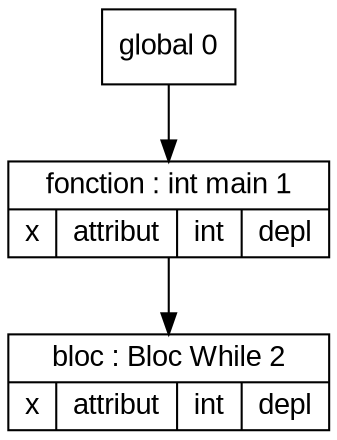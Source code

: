 digraph "tds"{

	node [fontname="Arial"];

	N2 [shape=record label="{ bloc : Bloc While  2
	| { x | attribut | int | depl }
	}"];

	N1 [shape=record label="{ fonction : int main 1
	| { x | attribut | int | depl }
	}"];

	N0 [shape=record label="{ global 0
	}"];


	N0 -> N1; 
	N1 -> N2; 
}
